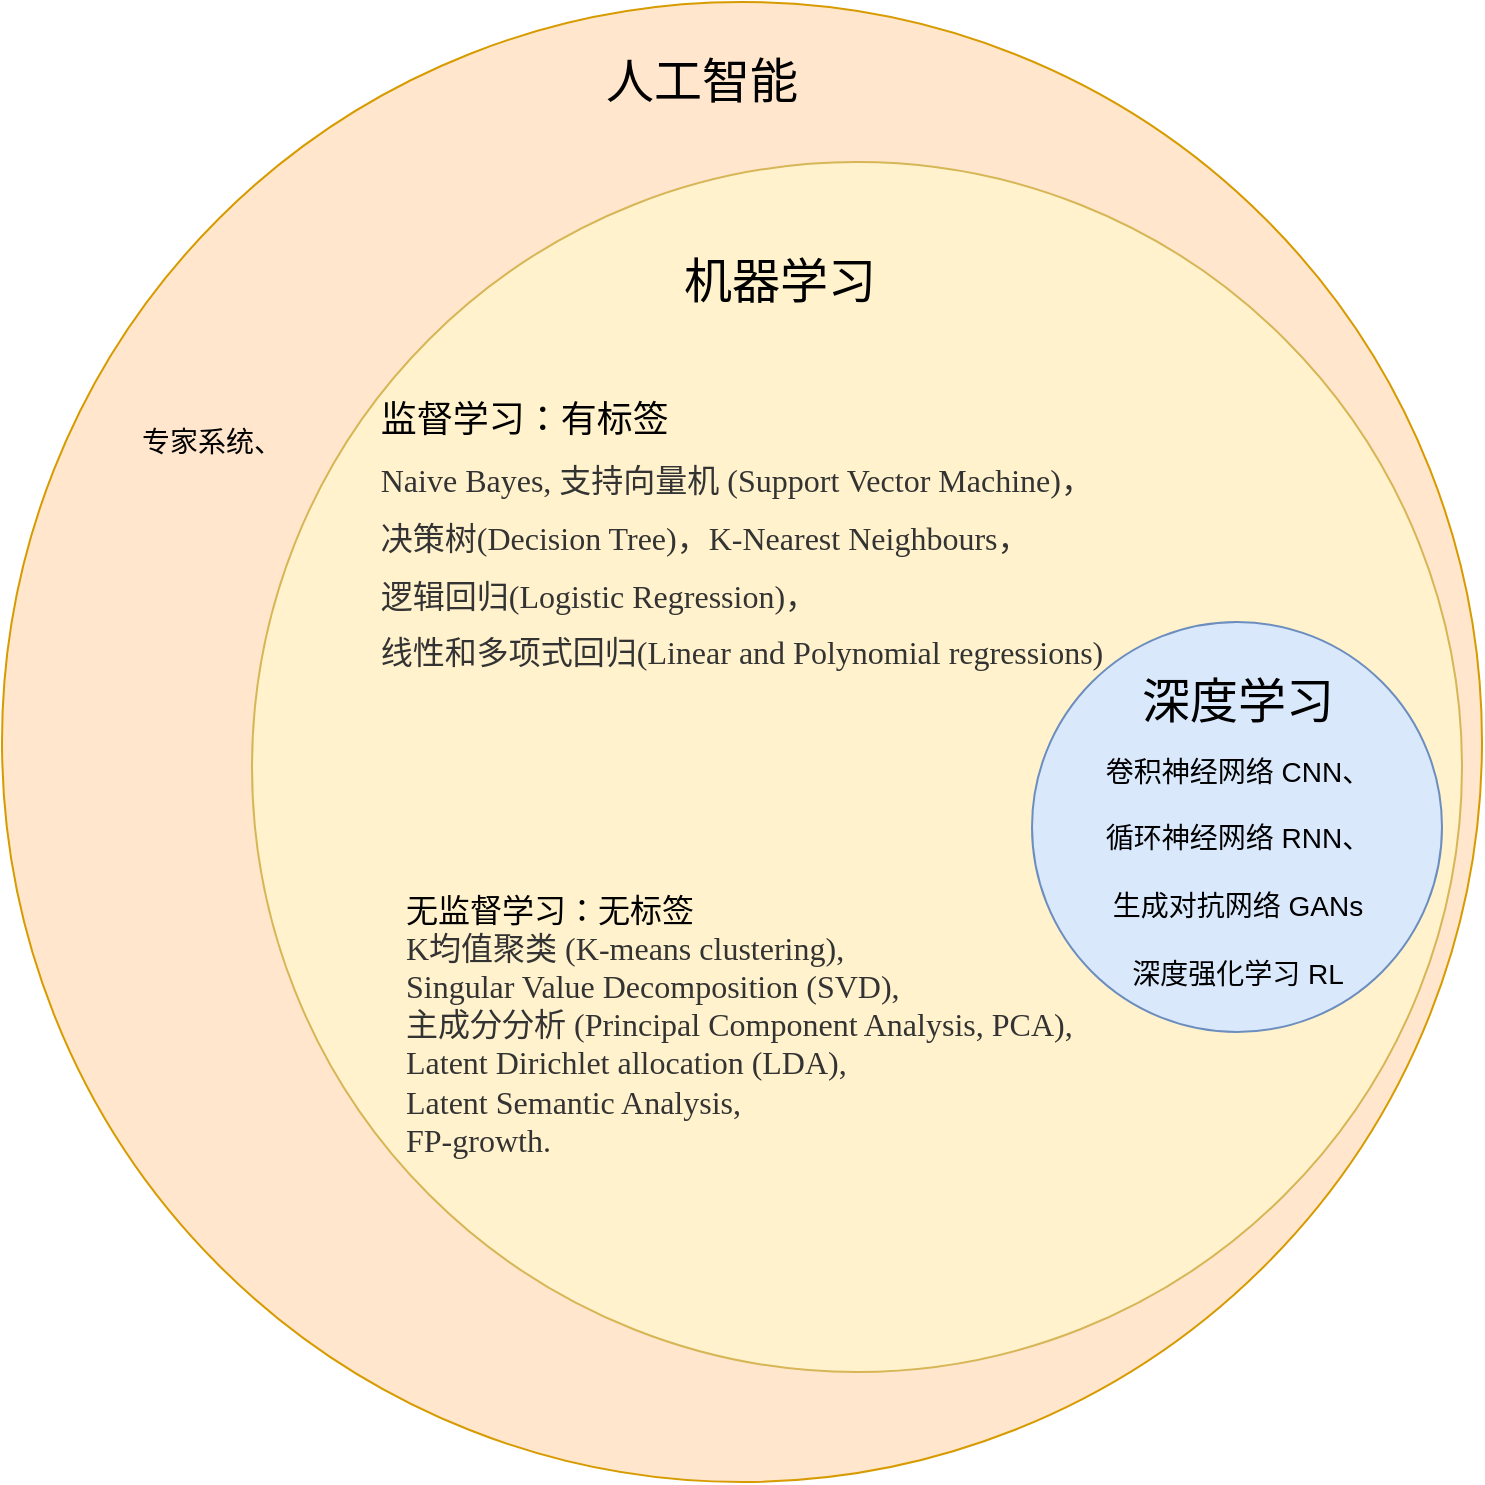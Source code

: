 <mxfile version="14.6.1" type="github">
  <diagram id="ruk-LAhkYzLAoaeBtBXV" name="Page-1">
    <mxGraphModel dx="1483" dy="834" grid="1" gridSize="10" guides="1" tooltips="1" connect="1" arrows="1" fold="1" page="1" pageScale="1" pageWidth="827" pageHeight="1169" math="0" shadow="0">
      <root>
        <mxCell id="0" />
        <mxCell id="1" parent="0" />
        <mxCell id="zTUbpk5iXEop-2Z-2p6E-1" value="" style="ellipse;whiteSpace=wrap;html=1;aspect=fixed;fillColor=#ffe6cc;strokeColor=#d79b00;" vertex="1" parent="1">
          <mxGeometry x="30" y="210" width="740" height="740" as="geometry" />
        </mxCell>
        <mxCell id="zTUbpk5iXEop-2Z-2p6E-2" value="" style="ellipse;whiteSpace=wrap;html=1;aspect=fixed;fillColor=#fff2cc;strokeColor=#d6b656;" vertex="1" parent="1">
          <mxGeometry x="155" y="290" width="605" height="605" as="geometry" />
        </mxCell>
        <mxCell id="zTUbpk5iXEop-2Z-2p6E-3" value="&lt;font style=&quot;font-size: 24px&quot;&gt;人工智能&lt;/font&gt;" style="text;html=1;strokeColor=none;fillColor=none;align=center;verticalAlign=middle;whiteSpace=wrap;rounded=0;" vertex="1" parent="1">
          <mxGeometry x="320" y="230" width="120" height="40" as="geometry" />
        </mxCell>
        <mxCell id="zTUbpk5iXEop-2Z-2p6E-4" value="" style="ellipse;whiteSpace=wrap;html=1;aspect=fixed;fillColor=#dae8fc;strokeColor=#6c8ebf;" vertex="1" parent="1">
          <mxGeometry x="545" y="520" width="205" height="205" as="geometry" />
        </mxCell>
        <mxCell id="zTUbpk5iXEop-2Z-2p6E-5" value="&lt;span style=&quot;font-size: 24px&quot;&gt;机器学习&lt;/span&gt;" style="text;html=1;strokeColor=none;fillColor=none;align=center;verticalAlign=middle;whiteSpace=wrap;rounded=0;" vertex="1" parent="1">
          <mxGeometry x="359" y="330" width="120" height="40" as="geometry" />
        </mxCell>
        <mxCell id="zTUbpk5iXEop-2Z-2p6E-6" value="&lt;span style=&quot;font-size: 24px&quot;&gt;深度学习&lt;/span&gt;" style="text;html=1;strokeColor=none;fillColor=none;align=center;verticalAlign=middle;whiteSpace=wrap;rounded=0;" vertex="1" parent="1">
          <mxGeometry x="587.5" y="540" width="120" height="40" as="geometry" />
        </mxCell>
        <mxCell id="zTUbpk5iXEop-2Z-2p6E-8" value="&lt;font style=&quot;font-size: 14px&quot;&gt;专家系统、&lt;/font&gt;" style="text;html=1;strokeColor=none;fillColor=none;align=center;verticalAlign=middle;whiteSpace=wrap;rounded=0;" vertex="1" parent="1">
          <mxGeometry x="90" y="420" width="90" height="20" as="geometry" />
        </mxCell>
        <mxCell id="zTUbpk5iXEop-2Z-2p6E-9" value="&lt;div style=&quot;text-align: left&quot;&gt;&lt;font face=&quot;Times New Roman&quot; style=&quot;font-size: 18px&quot;&gt;监督学习：有标签&lt;/font&gt;&lt;/div&gt;&lt;font&gt;&lt;p class=&quot;md-end-block md-p&quot; style=&quot;text-align: left ; box-sizing: border-box ; line-height: inherit ; margin: 0.8em 0px ; position: relative ; color: rgb(51 , 51 , 51)&quot;&gt;&lt;font face=&quot;Times New Roman&quot;&gt;&lt;span class=&quot;md-plain&quot; style=&quot;box-sizing: border-box&quot;&gt;&lt;font size=&quot;3&quot;&gt;Naive Bayes,&amp;nbsp;&lt;/font&gt;&lt;/span&gt;&lt;span style=&quot;font-size: medium&quot;&gt;支持向量机 (Support Vector Machine)，&lt;/span&gt;&lt;/font&gt;&lt;/p&gt;&lt;p class=&quot;md-end-block md-p&quot; style=&quot;text-align: left ; box-sizing: border-box ; line-height: inherit ; margin: 0.8em 0px ; position: relative ; color: rgb(51 , 51 , 51)&quot;&gt;&lt;font face=&quot;Times New Roman&quot;&gt;&lt;span style=&quot;font-size: medium&quot;&gt;决策树(Decision Tree)，&lt;/span&gt;&lt;span style=&quot;font-size: medium&quot;&gt;K-Nearest Neighbours，&lt;/span&gt;&lt;/font&gt;&lt;/p&gt;&lt;p class=&quot;md-end-block md-p&quot; style=&quot;text-align: left ; box-sizing: border-box ; line-height: inherit ; margin: 0.8em 0px ; position: relative ; color: rgb(51 , 51 , 51)&quot;&gt;&lt;span style=&quot;font-size: medium&quot;&gt;&lt;font face=&quot;Times New Roman&quot;&gt;逻辑回归(Logistic Regression)，&lt;/font&gt;&lt;/span&gt;&lt;/p&gt;&lt;p class=&quot;md-end-block md-p&quot; style=&quot;text-align: left ; box-sizing: border-box ; line-height: inherit ; margin: 0.8em 0px ; position: relative ; color: rgb(51 , 51 , 51)&quot;&gt;&lt;span style=&quot;font-size: medium&quot;&gt;&lt;font face=&quot;Times New Roman&quot;&gt;线性和多项式回归(Linear and Polynomial regressions)&lt;/font&gt;&lt;/span&gt;&lt;/p&gt;&lt;div style=&quot;text-align: left ; font-size: 14px&quot;&gt;&lt;span class=&quot;md-plain&quot; style=&quot;box-sizing: border-box&quot;&gt;&lt;br&gt;&lt;/span&gt;&lt;/div&gt;&lt;/font&gt;" style="text;html=1;strokeColor=none;fillColor=none;align=center;verticalAlign=middle;whiteSpace=wrap;rounded=0;" vertex="1" parent="1">
          <mxGeometry x="130" y="480" width="540" height="20" as="geometry" />
        </mxCell>
        <mxCell id="zTUbpk5iXEop-2Z-2p6E-10" value="&lt;span style=&quot;font-size: 14px&quot;&gt;卷积神经网络 CNN、&lt;br&gt;&lt;br&gt;循环神经网络 RNN、&lt;br&gt;&lt;br&gt;生成对抗网络 GANs&lt;br&gt;&lt;br&gt;深度强化学习 RL&lt;br&gt;&lt;/span&gt;" style="text;html=1;strokeColor=none;fillColor=none;align=center;verticalAlign=middle;whiteSpace=wrap;rounded=0;" vertex="1" parent="1">
          <mxGeometry x="557.5" y="620" width="180" height="50" as="geometry" />
        </mxCell>
        <mxCell id="zTUbpk5iXEop-2Z-2p6E-11" value="&lt;div style=&quot;font-size: 16px&quot;&gt;&lt;font face=&quot;Times New Roman&quot; style=&quot;font-size: 16px&quot;&gt;无监督学习：无标签&lt;/font&gt;&lt;/div&gt;&lt;div style=&quot;font-size: 16px&quot;&gt;&lt;font style=&quot;font-size: 16px&quot; face=&quot;Times New Roman&quot;&gt;&lt;span style=&quot;color: rgb(51 , 51 , 51)&quot;&gt;&lt;font style=&quot;font-size: 16px&quot;&gt;K均值聚类 (K-means clustering)&lt;/font&gt;&lt;/span&gt;&lt;span style=&quot;color: rgb(51 , 51 , 51)&quot;&gt;,&lt;/span&gt;&lt;/font&gt;&lt;/div&gt;&lt;div style=&quot;font-size: 16px&quot;&gt;&lt;span style=&quot;color: rgb(51 , 51 , 51)&quot;&gt;&lt;font face=&quot;Times New Roman&quot; style=&quot;font-size: 16px&quot;&gt;Singular Value Decomposition (SVD),&lt;/font&gt;&lt;/span&gt;&lt;/div&gt;&lt;div style=&quot;font-size: 16px&quot;&gt;&lt;span style=&quot;color: rgb(51 , 51 , 51)&quot;&gt;&lt;font face=&quot;Times New Roman&quot; style=&quot;font-size: 16px&quot;&gt;主成分分析 (Principal Component Analysis, PCA),&lt;/font&gt;&lt;/span&gt;&lt;/div&gt;&lt;div style=&quot;font-size: 16px&quot;&gt;&lt;span style=&quot;color: rgb(51 , 51 , 51)&quot;&gt;&lt;font face=&quot;Times New Roman&quot; style=&quot;font-size: 16px&quot;&gt;Latent Dirichlet allocation (LDA),&lt;/font&gt;&lt;/span&gt;&lt;/div&gt;&lt;div style=&quot;font-size: 16px&quot;&gt;&lt;font face=&quot;Times New Roman&quot; style=&quot;font-size: 16px&quot;&gt;&lt;span style=&quot;color: rgb(51 , 51 , 51)&quot;&gt;Latent Semantic Analysis,&amp;nbsp;&lt;/span&gt;&lt;/font&gt;&lt;/div&gt;&lt;div style=&quot;font-size: 16px&quot;&gt;&lt;font face=&quot;Times New Roman&quot; style=&quot;font-size: 16px&quot;&gt;&lt;span style=&quot;color: rgb(51 , 51 , 51)&quot;&gt;FP-growth&lt;/span&gt;&lt;span style=&quot;color: rgb(51 , 51 , 51)&quot;&gt;.&lt;/span&gt;&lt;/font&gt;&lt;/div&gt;&lt;div style=&quot;font-size: 16px&quot;&gt;&lt;font face=&quot;Times New Roman&quot; style=&quot;font-size: 16px&quot;&gt;&lt;br&gt;&lt;/font&gt;&lt;/div&gt;&lt;div style=&quot;font-size: 16px&quot;&gt;&lt;font face=&quot;Times New Roman&quot; style=&quot;font-size: 16px&quot;&gt;&lt;br&gt;&lt;/font&gt;&lt;/div&gt;&lt;div style=&quot;font-size: 16px&quot;&gt;&lt;span&gt;&lt;font face=&quot;Times New Roman&quot;&gt;&lt;br&gt;&lt;/font&gt;&lt;/span&gt;&lt;/div&gt;" style="text;html=1;strokeColor=none;fillColor=none;align=left;verticalAlign=middle;whiteSpace=wrap;rounded=0;" vertex="1" parent="1">
          <mxGeometry x="230" y="740" width="520" height="20" as="geometry" />
        </mxCell>
      </root>
    </mxGraphModel>
  </diagram>
</mxfile>
